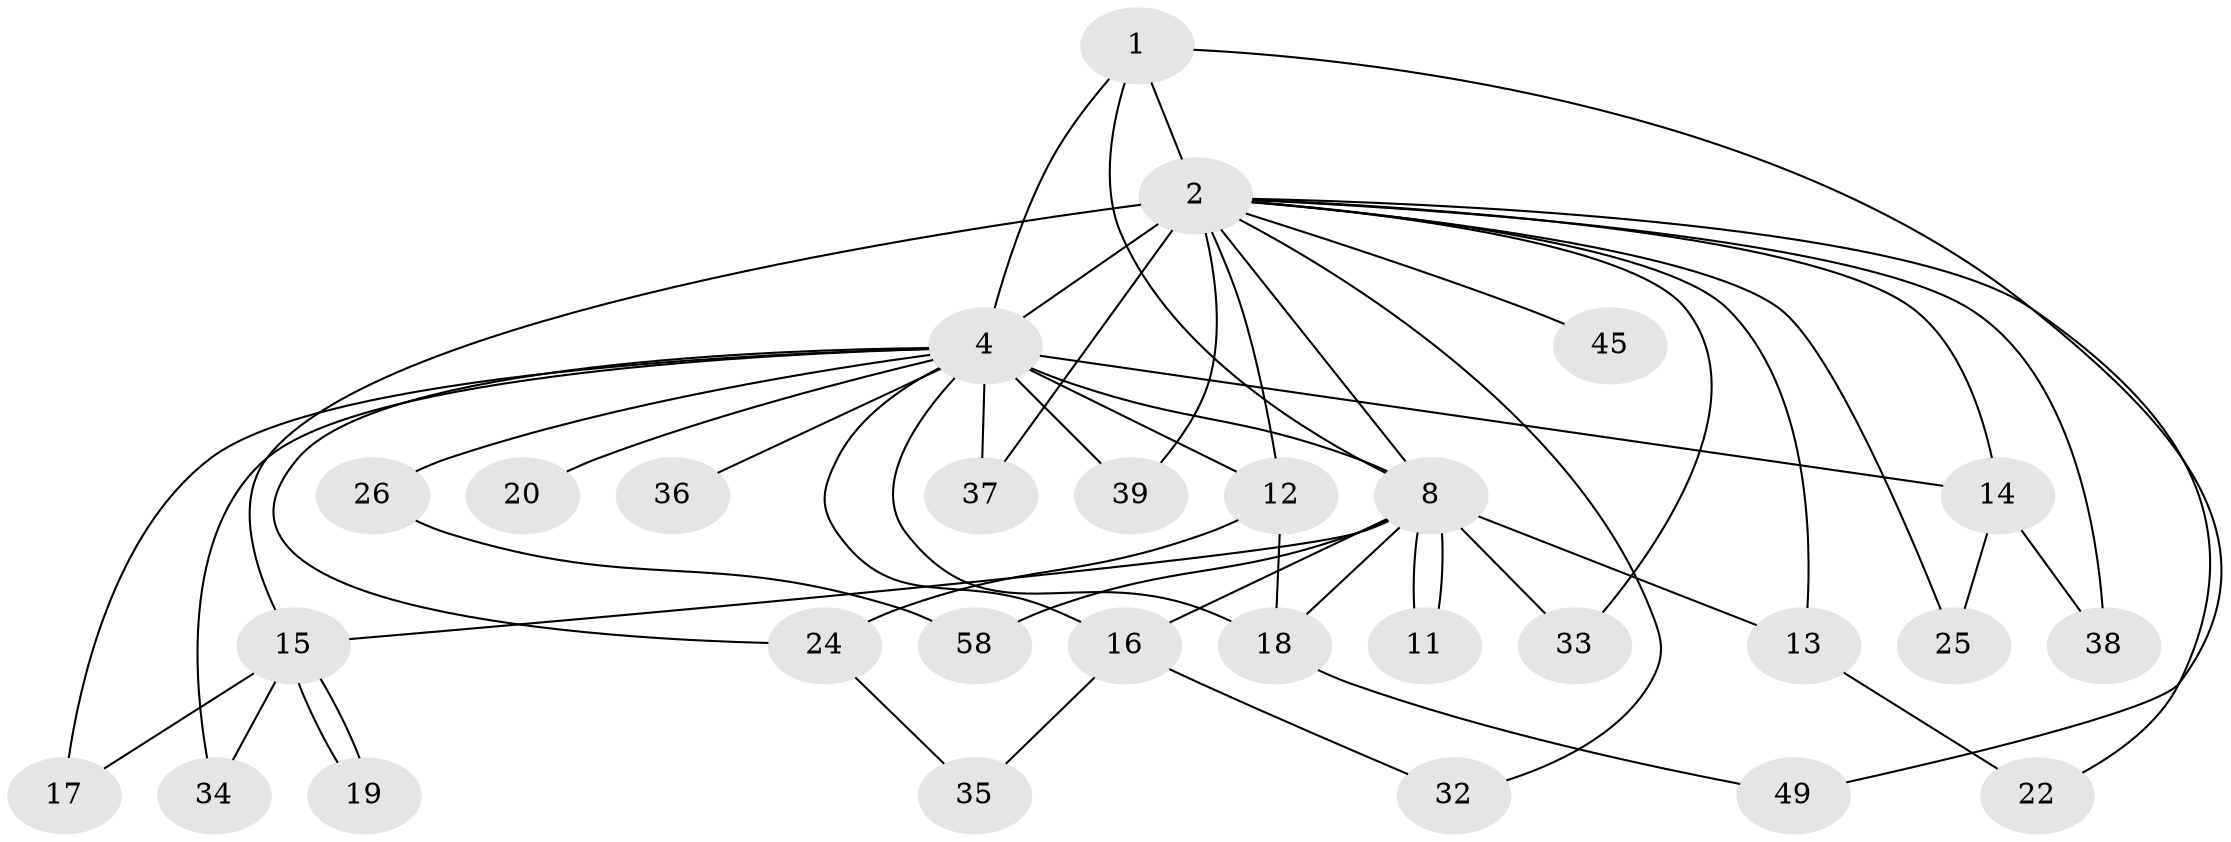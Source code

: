 // original degree distribution, {12: 0.017241379310344827, 13: 0.034482758620689655, 15: 0.034482758620689655, 16: 0.017241379310344827, 9: 0.017241379310344827, 24: 0.017241379310344827, 21: 0.017241379310344827, 18: 0.017241379310344827, 2: 0.5862068965517241, 4: 0.06896551724137931, 6: 0.017241379310344827, 8: 0.017241379310344827, 5: 0.034482758620689655, 3: 0.10344827586206896}
// Generated by graph-tools (version 1.1) at 2025/17/03/04/25 18:17:24]
// undirected, 29 vertices, 53 edges
graph export_dot {
graph [start="1"]
  node [color=gray90,style=filled];
  1;
  2 [super="+52+55+5+3"];
  4 [super="+54+7+10"];
  8 [super="+40"];
  11;
  12;
  13 [super="+50"];
  14;
  15 [super="+42"];
  16;
  17;
  18;
  19;
  20;
  22;
  24;
  25;
  26;
  32;
  33;
  34;
  35;
  36;
  37;
  38;
  39;
  45;
  49;
  58;
  1 -- 2 [weight=5];
  1 -- 4 [weight=4];
  1 -- 8 [weight=2];
  1 -- 49;
  2 -- 4 [weight=21];
  2 -- 8 [weight=6];
  2 -- 15 [weight=3];
  2 -- 12;
  2 -- 13 [weight=3];
  2 -- 14 [weight=2];
  2 -- 22;
  2 -- 25;
  2 -- 33;
  2 -- 37;
  2 -- 38;
  2 -- 39;
  2 -- 45 [weight=2];
  2 -- 32;
  4 -- 8 [weight=5];
  4 -- 12;
  4 -- 34;
  4 -- 36 [weight=2];
  4 -- 37;
  4 -- 39;
  4 -- 14 [weight=2];
  4 -- 16;
  4 -- 17;
  4 -- 20;
  4 -- 26;
  4 -- 18;
  4 -- 24;
  8 -- 11;
  8 -- 11;
  8 -- 15;
  8 -- 16;
  8 -- 18;
  8 -- 33;
  8 -- 58;
  8 -- 13;
  12 -- 18;
  12 -- 24;
  13 -- 22;
  14 -- 25;
  14 -- 38;
  15 -- 17;
  15 -- 19;
  15 -- 19;
  15 -- 34;
  16 -- 32;
  16 -- 35;
  18 -- 49;
  24 -- 35;
  26 -- 58;
}
